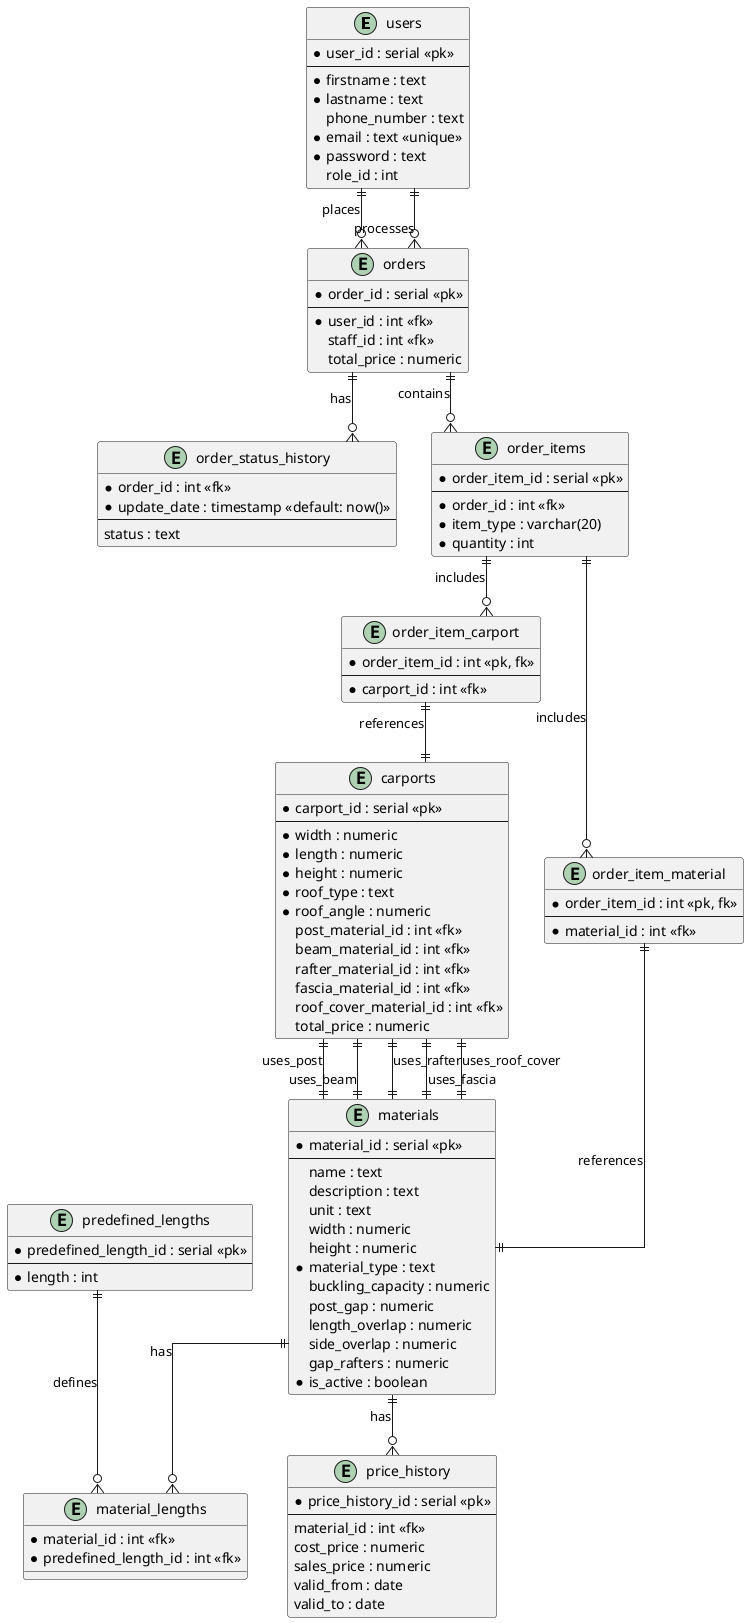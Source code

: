 @startuml
skinparam linetype ortho

entity "users" as users {
  *user_id : serial <<pk>>
  --
  *firstname : text
  *lastname : text
  phone_number : text
  *email : text <<unique>>
  *password : text
  role_id : int
}

entity "orders" as orders {
  *order_id : serial <<pk>>
  --
  *user_id : int <<fk>>
  staff_id : int <<fk>>
  total_price : numeric
}

entity "order_status_history" as order_status_history {
  *order_id : int <<fk>>
  *update_date : timestamp <<default: now()>>
  --
  status : text
}

entity "order_items" as order_items {
  *order_item_id : serial <<pk>>
  --
  *order_id : int <<fk>>
  *item_type : varchar(20)
  *quantity : int
}

entity "order_item_carport" as order_item_carport {
  *order_item_id : int <<pk, fk>>
  --
  *carport_id : int <<fk>>
}

entity "order_item_material" as order_item_material {
  *order_item_id : int <<pk, fk>>
  --
  *material_id : int <<fk>>
}

entity "carports" as carports {
  *carport_id : serial <<pk>>
  --
  *width : numeric
  *length : numeric
  *height : numeric
  *roof_type : text
  *roof_angle : numeric
  post_material_id : int <<fk>>
  beam_material_id : int <<fk>>
  rafter_material_id : int <<fk>>
  fascia_material_id : int <<fk>>
  roof_cover_material_id : int <<fk>>
  total_price : numeric
}

entity "materials" as materials {
  *material_id : serial <<pk>>
  --
  name : text
  description : text
  unit : text
  width : numeric
  height : numeric
  *material_type : text
  buckling_capacity : numeric
  post_gap : numeric
  length_overlap : numeric
  side_overlap : numeric
  gap_rafters : numeric
  *is_active : boolean
}

entity "predefined_lengths" as predefined_lengths {
  *predefined_length_id : serial <<pk>>
  --
  *length : int
}

entity "material_lengths" as material_lengths {
  *material_id : int <<fk>>
  *predefined_length_id : int <<fk>>
}

entity "price_history" as price_history {
  *price_history_id : serial <<pk>>
  --
  material_id : int <<fk>>
  cost_price : numeric
  sales_price : numeric
  valid_from : date
  valid_to : date
}

' Define relationships
users ||--o{ orders : places
users ||--o{ orders : processes
orders ||--o{ order_status_history : has
orders ||--o{ order_items : contains
order_items ||--o{ order_item_carport : includes
order_items ||--o{ order_item_material : includes
order_item_carport ||--|| carports : references
order_item_material ||--|| materials : references
carports ||--|| materials : uses_post
carports ||--|| materials : uses_beam
carports ||--|| materials : uses_rafter
carports ||--|| materials : uses_fascia
carports ||--|| materials : uses_roof_cover
materials ||--o{ material_lengths : has
predefined_lengths ||--o{ material_lengths : defines
materials ||--o{ price_history : has
@enduml
